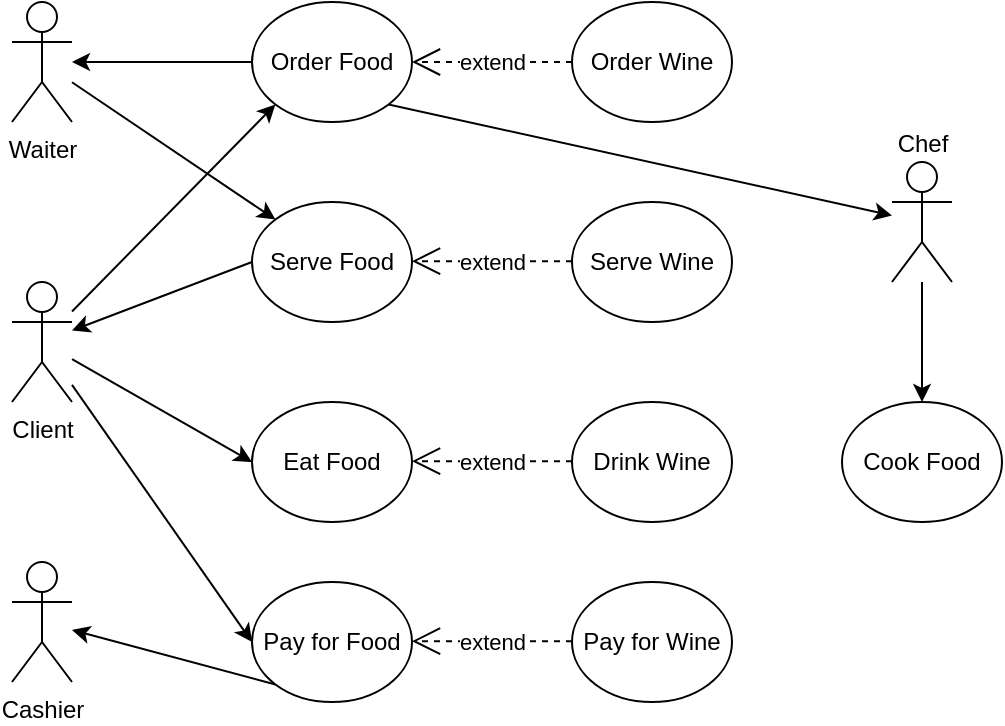 <mxfile version="20.3.0" type="device"><diagram id="bfEQRsPS1ogvLJNc-KNQ" name="Page-1"><mxGraphModel dx="865" dy="534" grid="1" gridSize="10" guides="1" tooltips="1" connect="1" arrows="1" fold="1" page="1" pageScale="1" pageWidth="850" pageHeight="1100" math="0" shadow="0"><root><mxCell id="0"/><mxCell id="1" parent="0"/><mxCell id="-5vGWASlNJZhvE8dD6sC-31" style="edgeStyle=none;rounded=0;orthogonalLoop=1;jettySize=auto;html=1;exitX=0;exitY=0.5;exitDx=0;exitDy=0;" edge="1" parent="1" source="-5vGWASlNJZhvE8dD6sC-1" target="-5vGWASlNJZhvE8dD6sC-10"><mxGeometry relative="1" as="geometry"/></mxCell><mxCell id="-5vGWASlNJZhvE8dD6sC-32" style="edgeStyle=none;rounded=0;orthogonalLoop=1;jettySize=auto;html=1;exitX=1;exitY=1;exitDx=0;exitDy=0;" edge="1" parent="1" source="-5vGWASlNJZhvE8dD6sC-1" target="-5vGWASlNJZhvE8dD6sC-13"><mxGeometry relative="1" as="geometry"/></mxCell><mxCell id="-5vGWASlNJZhvE8dD6sC-1" value="Order Food" style="ellipse;whiteSpace=wrap;html=1;" vertex="1" parent="1"><mxGeometry x="280" y="40" width="80" height="60" as="geometry"/></mxCell><mxCell id="-5vGWASlNJZhvE8dD6sC-2" value="Order Wine" style="ellipse;whiteSpace=wrap;html=1;" vertex="1" parent="1"><mxGeometry x="440" y="40" width="80" height="60" as="geometry"/></mxCell><mxCell id="-5vGWASlNJZhvE8dD6sC-33" style="edgeStyle=none;rounded=0;orthogonalLoop=1;jettySize=auto;html=1;exitX=0;exitY=0.5;exitDx=0;exitDy=0;" edge="1" parent="1" source="-5vGWASlNJZhvE8dD6sC-3" target="-5vGWASlNJZhvE8dD6sC-11"><mxGeometry relative="1" as="geometry"/></mxCell><mxCell id="-5vGWASlNJZhvE8dD6sC-3" value="Serve Food" style="ellipse;whiteSpace=wrap;html=1;" vertex="1" parent="1"><mxGeometry x="280" y="140" width="80" height="60" as="geometry"/></mxCell><mxCell id="-5vGWASlNJZhvE8dD6sC-4" value="Serve Wine" style="ellipse;whiteSpace=wrap;html=1;" vertex="1" parent="1"><mxGeometry x="440" y="140" width="80" height="60" as="geometry"/></mxCell><mxCell id="-5vGWASlNJZhvE8dD6sC-5" value="Cook Food" style="ellipse;whiteSpace=wrap;html=1;" vertex="1" parent="1"><mxGeometry x="575" y="240" width="80" height="60" as="geometry"/></mxCell><mxCell id="-5vGWASlNJZhvE8dD6sC-6" value="Eat Food" style="ellipse;whiteSpace=wrap;html=1;" vertex="1" parent="1"><mxGeometry x="280" y="240" width="80" height="60" as="geometry"/></mxCell><mxCell id="-5vGWASlNJZhvE8dD6sC-7" value="Drink Wine" style="ellipse;whiteSpace=wrap;html=1;" vertex="1" parent="1"><mxGeometry x="440" y="240" width="80" height="60" as="geometry"/></mxCell><mxCell id="-5vGWASlNJZhvE8dD6sC-38" style="edgeStyle=none;rounded=0;orthogonalLoop=1;jettySize=auto;html=1;exitX=0;exitY=1;exitDx=0;exitDy=0;" edge="1" parent="1" source="-5vGWASlNJZhvE8dD6sC-8" target="-5vGWASlNJZhvE8dD6sC-12"><mxGeometry relative="1" as="geometry"/></mxCell><mxCell id="-5vGWASlNJZhvE8dD6sC-8" value="Pay for Food" style="ellipse;whiteSpace=wrap;html=1;" vertex="1" parent="1"><mxGeometry x="280" y="330" width="80" height="60" as="geometry"/></mxCell><mxCell id="-5vGWASlNJZhvE8dD6sC-9" value="Pay for Wine" style="ellipse;whiteSpace=wrap;html=1;" vertex="1" parent="1"><mxGeometry x="440" y="330" width="80" height="60" as="geometry"/></mxCell><mxCell id="-5vGWASlNJZhvE8dD6sC-34" style="edgeStyle=none;rounded=0;orthogonalLoop=1;jettySize=auto;html=1;entryX=0;entryY=0;entryDx=0;entryDy=0;" edge="1" parent="1" source="-5vGWASlNJZhvE8dD6sC-10" target="-5vGWASlNJZhvE8dD6sC-3"><mxGeometry relative="1" as="geometry"/></mxCell><mxCell id="-5vGWASlNJZhvE8dD6sC-10" value="Waiter" style="shape=umlActor;verticalLabelPosition=bottom;verticalAlign=top;html=1;" vertex="1" parent="1"><mxGeometry x="160" y="40" width="30" height="60" as="geometry"/></mxCell><mxCell id="-5vGWASlNJZhvE8dD6sC-30" style="edgeStyle=none;rounded=0;orthogonalLoop=1;jettySize=auto;html=1;entryX=0;entryY=1;entryDx=0;entryDy=0;" edge="1" parent="1" source="-5vGWASlNJZhvE8dD6sC-11" target="-5vGWASlNJZhvE8dD6sC-1"><mxGeometry relative="1" as="geometry"/></mxCell><mxCell id="-5vGWASlNJZhvE8dD6sC-36" style="edgeStyle=none;rounded=0;orthogonalLoop=1;jettySize=auto;html=1;entryX=0;entryY=0.5;entryDx=0;entryDy=0;" edge="1" parent="1" source="-5vGWASlNJZhvE8dD6sC-11" target="-5vGWASlNJZhvE8dD6sC-6"><mxGeometry relative="1" as="geometry"/></mxCell><mxCell id="-5vGWASlNJZhvE8dD6sC-37" style="edgeStyle=none;rounded=0;orthogonalLoop=1;jettySize=auto;html=1;entryX=0;entryY=0.5;entryDx=0;entryDy=0;" edge="1" parent="1" source="-5vGWASlNJZhvE8dD6sC-11" target="-5vGWASlNJZhvE8dD6sC-8"><mxGeometry relative="1" as="geometry"/></mxCell><mxCell id="-5vGWASlNJZhvE8dD6sC-11" value="Client" style="shape=umlActor;verticalLabelPosition=bottom;verticalAlign=top;html=1;" vertex="1" parent="1"><mxGeometry x="160" y="180" width="30" height="60" as="geometry"/></mxCell><mxCell id="-5vGWASlNJZhvE8dD6sC-12" value="Cashier" style="shape=umlActor;verticalLabelPosition=bottom;verticalAlign=top;html=1;" vertex="1" parent="1"><mxGeometry x="160" y="320" width="30" height="60" as="geometry"/></mxCell><mxCell id="-5vGWASlNJZhvE8dD6sC-35" style="edgeStyle=none;rounded=0;orthogonalLoop=1;jettySize=auto;html=1;entryX=0.5;entryY=0;entryDx=0;entryDy=0;" edge="1" parent="1" source="-5vGWASlNJZhvE8dD6sC-13" target="-5vGWASlNJZhvE8dD6sC-5"><mxGeometry relative="1" as="geometry"/></mxCell><mxCell id="-5vGWASlNJZhvE8dD6sC-13" value="Chef" style="shape=umlActor;verticalLabelPosition=top;verticalAlign=bottom;html=1;align=center;labelPosition=center;" vertex="1" parent="1"><mxGeometry x="600" y="120" width="30" height="60" as="geometry"/></mxCell><mxCell id="-5vGWASlNJZhvE8dD6sC-15" value="extend" style="endArrow=open;endSize=12;dashed=1;html=1;rounded=0;entryX=1;entryY=0.5;entryDx=0;entryDy=0;exitX=0;exitY=0.5;exitDx=0;exitDy=0;" edge="1" parent="1" source="-5vGWASlNJZhvE8dD6sC-2" target="-5vGWASlNJZhvE8dD6sC-1"><mxGeometry width="160" relative="1" as="geometry"><mxPoint x="630" y="370" as="sourcePoint"/><mxPoint x="540" y="310" as="targetPoint"/></mxGeometry></mxCell><mxCell id="-5vGWASlNJZhvE8dD6sC-19" value="extend" style="endArrow=open;endSize=12;dashed=1;html=1;rounded=0;entryX=1;entryY=0.5;entryDx=0;entryDy=0;exitX=0;exitY=0.5;exitDx=0;exitDy=0;" edge="1" parent="1"><mxGeometry width="160" relative="1" as="geometry"><mxPoint x="440" y="169.58" as="sourcePoint"/><mxPoint x="360" y="169.58" as="targetPoint"/></mxGeometry></mxCell><mxCell id="-5vGWASlNJZhvE8dD6sC-20" value="extend" style="endArrow=open;endSize=12;dashed=1;html=1;rounded=0;entryX=1;entryY=0.5;entryDx=0;entryDy=0;exitX=0;exitY=0.5;exitDx=0;exitDy=0;" edge="1" parent="1"><mxGeometry width="160" relative="1" as="geometry"><mxPoint x="440" y="269.58" as="sourcePoint"/><mxPoint x="360" y="269.58" as="targetPoint"/></mxGeometry></mxCell><mxCell id="-5vGWASlNJZhvE8dD6sC-21" value="extend" style="endArrow=open;endSize=12;dashed=1;html=1;rounded=0;entryX=1;entryY=0.5;entryDx=0;entryDy=0;exitX=0;exitY=0.5;exitDx=0;exitDy=0;" edge="1" parent="1"><mxGeometry width="160" relative="1" as="geometry"><mxPoint x="440" y="359.58" as="sourcePoint"/><mxPoint x="360" y="359.58" as="targetPoint"/></mxGeometry></mxCell></root></mxGraphModel></diagram></mxfile>